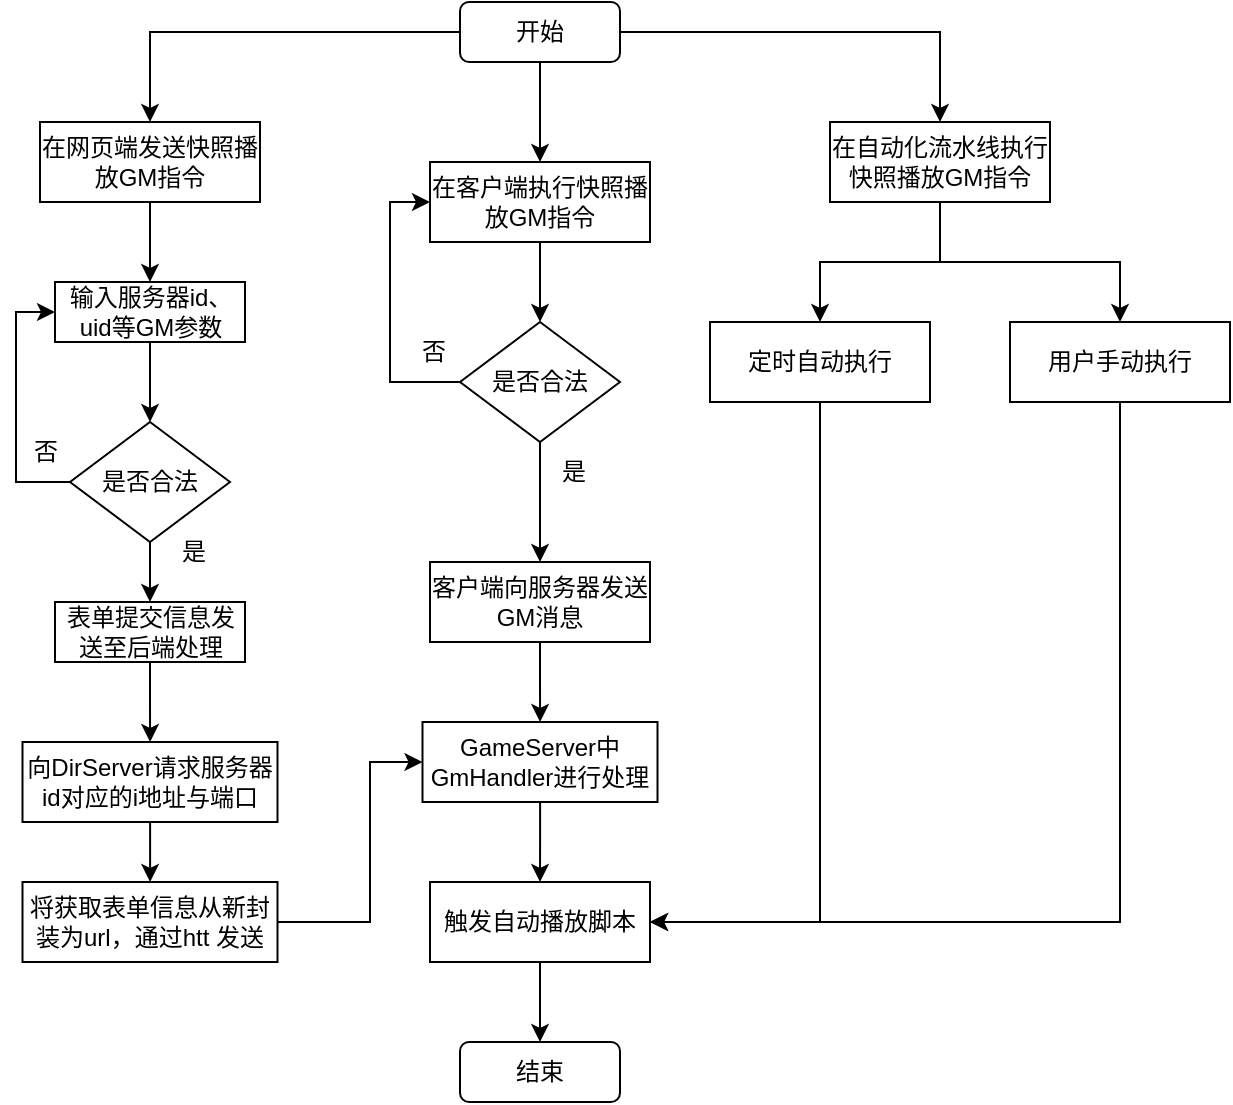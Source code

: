 <mxfile version="20.8.20" type="github">
  <diagram name="第 1 页" id="xmbw7qQmN4ud8pM5Gb9d">
    <mxGraphModel dx="989" dy="549" grid="1" gridSize="10" guides="1" tooltips="1" connect="1" arrows="1" fold="1" page="1" pageScale="1" pageWidth="827" pageHeight="1169" math="0" shadow="0">
      <root>
        <mxCell id="0" />
        <mxCell id="1" parent="0" />
        <mxCell id="zITz0jIqfDhIaU5DNYhB-19" style="edgeStyle=orthogonalEdgeStyle;rounded=0;orthogonalLoop=1;jettySize=auto;html=1;entryX=0.5;entryY=0;entryDx=0;entryDy=0;" edge="1" parent="1" source="zITz0jIqfDhIaU5DNYhB-1" target="zITz0jIqfDhIaU5DNYhB-3">
          <mxGeometry relative="1" as="geometry" />
        </mxCell>
        <mxCell id="zITz0jIqfDhIaU5DNYhB-20" style="edgeStyle=orthogonalEdgeStyle;rounded=0;orthogonalLoop=1;jettySize=auto;html=1;" edge="1" parent="1" source="zITz0jIqfDhIaU5DNYhB-1" target="zITz0jIqfDhIaU5DNYhB-2">
          <mxGeometry relative="1" as="geometry" />
        </mxCell>
        <mxCell id="zITz0jIqfDhIaU5DNYhB-21" style="edgeStyle=orthogonalEdgeStyle;rounded=0;orthogonalLoop=1;jettySize=auto;html=1;" edge="1" parent="1" source="zITz0jIqfDhIaU5DNYhB-1" target="zITz0jIqfDhIaU5DNYhB-4">
          <mxGeometry relative="1" as="geometry" />
        </mxCell>
        <mxCell id="zITz0jIqfDhIaU5DNYhB-1" value="开始" style="rounded=1;whiteSpace=wrap;html=1;fontSize=12;glass=0;strokeWidth=1;shadow=0;" vertex="1" parent="1">
          <mxGeometry x="325" y="30" width="80" height="30" as="geometry" />
        </mxCell>
        <mxCell id="zITz0jIqfDhIaU5DNYhB-27" style="edgeStyle=orthogonalEdgeStyle;rounded=0;orthogonalLoop=1;jettySize=auto;html=1;entryX=0.5;entryY=0;entryDx=0;entryDy=0;" edge="1" parent="1" source="zITz0jIqfDhIaU5DNYhB-2" target="zITz0jIqfDhIaU5DNYhB-5">
          <mxGeometry relative="1" as="geometry" />
        </mxCell>
        <mxCell id="zITz0jIqfDhIaU5DNYhB-2" value="在网页端发送快照播放GM指令" style="rounded=0;whiteSpace=wrap;html=1;" vertex="1" parent="1">
          <mxGeometry x="115" y="90" width="110" height="40" as="geometry" />
        </mxCell>
        <mxCell id="zITz0jIqfDhIaU5DNYhB-24" style="edgeStyle=orthogonalEdgeStyle;rounded=0;orthogonalLoop=1;jettySize=auto;html=1;" edge="1" parent="1" source="zITz0jIqfDhIaU5DNYhB-3" target="zITz0jIqfDhIaU5DNYhB-14">
          <mxGeometry relative="1" as="geometry" />
        </mxCell>
        <mxCell id="zITz0jIqfDhIaU5DNYhB-3" value="在客户端执行快照播放GM指令" style="rounded=0;whiteSpace=wrap;html=1;" vertex="1" parent="1">
          <mxGeometry x="310" y="110" width="110" height="40" as="geometry" />
        </mxCell>
        <mxCell id="zITz0jIqfDhIaU5DNYhB-22" style="edgeStyle=orthogonalEdgeStyle;rounded=0;orthogonalLoop=1;jettySize=auto;html=1;" edge="1" parent="1" source="zITz0jIqfDhIaU5DNYhB-4" target="zITz0jIqfDhIaU5DNYhB-15">
          <mxGeometry relative="1" as="geometry" />
        </mxCell>
        <mxCell id="zITz0jIqfDhIaU5DNYhB-23" style="edgeStyle=orthogonalEdgeStyle;rounded=0;orthogonalLoop=1;jettySize=auto;html=1;entryX=0.5;entryY=0;entryDx=0;entryDy=0;" edge="1" parent="1" source="zITz0jIqfDhIaU5DNYhB-4" target="zITz0jIqfDhIaU5DNYhB-16">
          <mxGeometry relative="1" as="geometry" />
        </mxCell>
        <mxCell id="zITz0jIqfDhIaU5DNYhB-4" value="在自动化流水线执行快照播放GM指令" style="rounded=0;whiteSpace=wrap;html=1;" vertex="1" parent="1">
          <mxGeometry x="510" y="90" width="110" height="40" as="geometry" />
        </mxCell>
        <mxCell id="zITz0jIqfDhIaU5DNYhB-28" style="edgeStyle=orthogonalEdgeStyle;rounded=0;orthogonalLoop=1;jettySize=auto;html=1;" edge="1" parent="1" source="zITz0jIqfDhIaU5DNYhB-5" target="zITz0jIqfDhIaU5DNYhB-6">
          <mxGeometry relative="1" as="geometry" />
        </mxCell>
        <mxCell id="zITz0jIqfDhIaU5DNYhB-5" value="输入服务器id、uid等GM参数" style="rounded=0;whiteSpace=wrap;html=1;" vertex="1" parent="1">
          <mxGeometry x="122.5" y="170" width="95" height="30" as="geometry" />
        </mxCell>
        <mxCell id="zITz0jIqfDhIaU5DNYhB-29" style="edgeStyle=orthogonalEdgeStyle;rounded=0;orthogonalLoop=1;jettySize=auto;html=1;" edge="1" parent="1" source="zITz0jIqfDhIaU5DNYhB-6" target="zITz0jIqfDhIaU5DNYhB-8">
          <mxGeometry relative="1" as="geometry" />
        </mxCell>
        <mxCell id="zITz0jIqfDhIaU5DNYhB-30" style="edgeStyle=orthogonalEdgeStyle;rounded=0;orthogonalLoop=1;jettySize=auto;html=1;entryX=0;entryY=0.5;entryDx=0;entryDy=0;" edge="1" parent="1" source="zITz0jIqfDhIaU5DNYhB-6" target="zITz0jIqfDhIaU5DNYhB-5">
          <mxGeometry relative="1" as="geometry">
            <Array as="points">
              <mxPoint x="103" y="270" />
              <mxPoint x="103" y="185" />
            </Array>
          </mxGeometry>
        </mxCell>
        <mxCell id="zITz0jIqfDhIaU5DNYhB-6" value="是否合法" style="rhombus;whiteSpace=wrap;html=1;" vertex="1" parent="1">
          <mxGeometry x="130" y="240" width="80" height="60" as="geometry" />
        </mxCell>
        <mxCell id="zITz0jIqfDhIaU5DNYhB-31" style="edgeStyle=orthogonalEdgeStyle;rounded=0;orthogonalLoop=1;jettySize=auto;html=1;" edge="1" parent="1" source="zITz0jIqfDhIaU5DNYhB-8" target="zITz0jIqfDhIaU5DNYhB-9">
          <mxGeometry relative="1" as="geometry" />
        </mxCell>
        <mxCell id="zITz0jIqfDhIaU5DNYhB-8" value="表单提交信息发送至后端处理" style="rounded=0;whiteSpace=wrap;html=1;" vertex="1" parent="1">
          <mxGeometry x="122.5" y="330" width="95" height="30" as="geometry" />
        </mxCell>
        <mxCell id="zITz0jIqfDhIaU5DNYhB-32" style="edgeStyle=orthogonalEdgeStyle;rounded=0;orthogonalLoop=1;jettySize=auto;html=1;" edge="1" parent="1" source="zITz0jIqfDhIaU5DNYhB-9" target="zITz0jIqfDhIaU5DNYhB-10">
          <mxGeometry relative="1" as="geometry" />
        </mxCell>
        <mxCell id="zITz0jIqfDhIaU5DNYhB-9" value="向DirServer请求服务器id对应的i地址与端口" style="rounded=0;whiteSpace=wrap;html=1;" vertex="1" parent="1">
          <mxGeometry x="106.25" y="400" width="127.5" height="40" as="geometry" />
        </mxCell>
        <mxCell id="zITz0jIqfDhIaU5DNYhB-33" style="edgeStyle=orthogonalEdgeStyle;rounded=0;orthogonalLoop=1;jettySize=auto;html=1;" edge="1" parent="1" source="zITz0jIqfDhIaU5DNYhB-10" target="zITz0jIqfDhIaU5DNYhB-12">
          <mxGeometry relative="1" as="geometry">
            <Array as="points">
              <mxPoint x="280" y="490" />
              <mxPoint x="280" y="410" />
            </Array>
          </mxGeometry>
        </mxCell>
        <mxCell id="zITz0jIqfDhIaU5DNYhB-10" value="将获取表单信息从新封装为url，通过htt 发送" style="rounded=0;whiteSpace=wrap;html=1;" vertex="1" parent="1">
          <mxGeometry x="106.25" y="470" width="127.5" height="40" as="geometry" />
        </mxCell>
        <mxCell id="zITz0jIqfDhIaU5DNYhB-34" style="edgeStyle=orthogonalEdgeStyle;rounded=0;orthogonalLoop=1;jettySize=auto;html=1;entryX=0.5;entryY=0;entryDx=0;entryDy=0;" edge="1" parent="1" source="zITz0jIqfDhIaU5DNYhB-12" target="zITz0jIqfDhIaU5DNYhB-17">
          <mxGeometry relative="1" as="geometry" />
        </mxCell>
        <mxCell id="zITz0jIqfDhIaU5DNYhB-12" value="GameServer中GmHandler进行处理" style="rounded=0;whiteSpace=wrap;html=1;" vertex="1" parent="1">
          <mxGeometry x="306.25" y="390" width="117.5" height="40" as="geometry" />
        </mxCell>
        <mxCell id="zITz0jIqfDhIaU5DNYhB-36" style="edgeStyle=orthogonalEdgeStyle;rounded=0;orthogonalLoop=1;jettySize=auto;html=1;exitX=0.5;exitY=1;exitDx=0;exitDy=0;" edge="1" parent="1" source="zITz0jIqfDhIaU5DNYhB-13" target="zITz0jIqfDhIaU5DNYhB-12">
          <mxGeometry relative="1" as="geometry" />
        </mxCell>
        <mxCell id="zITz0jIqfDhIaU5DNYhB-13" value="客户端向服务器发送GM消息" style="rounded=0;whiteSpace=wrap;html=1;" vertex="1" parent="1">
          <mxGeometry x="310" y="310" width="110" height="40" as="geometry" />
        </mxCell>
        <mxCell id="zITz0jIqfDhIaU5DNYhB-25" style="edgeStyle=orthogonalEdgeStyle;rounded=0;orthogonalLoop=1;jettySize=auto;html=1;entryX=0;entryY=0.5;entryDx=0;entryDy=0;" edge="1" parent="1" source="zITz0jIqfDhIaU5DNYhB-14" target="zITz0jIqfDhIaU5DNYhB-3">
          <mxGeometry relative="1" as="geometry">
            <Array as="points">
              <mxPoint x="290" y="220" />
              <mxPoint x="290" y="130" />
            </Array>
          </mxGeometry>
        </mxCell>
        <mxCell id="zITz0jIqfDhIaU5DNYhB-26" style="edgeStyle=orthogonalEdgeStyle;rounded=0;orthogonalLoop=1;jettySize=auto;html=1;entryX=0.5;entryY=0;entryDx=0;entryDy=0;" edge="1" parent="1" source="zITz0jIqfDhIaU5DNYhB-14" target="zITz0jIqfDhIaU5DNYhB-13">
          <mxGeometry relative="1" as="geometry" />
        </mxCell>
        <mxCell id="zITz0jIqfDhIaU5DNYhB-14" value="是否合法" style="rhombus;whiteSpace=wrap;html=1;" vertex="1" parent="1">
          <mxGeometry x="325" y="190" width="80" height="60" as="geometry" />
        </mxCell>
        <mxCell id="zITz0jIqfDhIaU5DNYhB-37" style="edgeStyle=orthogonalEdgeStyle;rounded=0;orthogonalLoop=1;jettySize=auto;html=1;entryX=1;entryY=0.5;entryDx=0;entryDy=0;" edge="1" parent="1" source="zITz0jIqfDhIaU5DNYhB-15" target="zITz0jIqfDhIaU5DNYhB-17">
          <mxGeometry relative="1" as="geometry">
            <Array as="points">
              <mxPoint x="505" y="490" />
            </Array>
          </mxGeometry>
        </mxCell>
        <mxCell id="zITz0jIqfDhIaU5DNYhB-15" value="定时自动执行" style="rounded=0;whiteSpace=wrap;html=1;" vertex="1" parent="1">
          <mxGeometry x="450" y="190" width="110" height="40" as="geometry" />
        </mxCell>
        <mxCell id="zITz0jIqfDhIaU5DNYhB-38" style="edgeStyle=orthogonalEdgeStyle;rounded=0;orthogonalLoop=1;jettySize=auto;html=1;entryX=1;entryY=0.5;entryDx=0;entryDy=0;" edge="1" parent="1" source="zITz0jIqfDhIaU5DNYhB-16" target="zITz0jIqfDhIaU5DNYhB-17">
          <mxGeometry relative="1" as="geometry">
            <Array as="points">
              <mxPoint x="655" y="490" />
            </Array>
          </mxGeometry>
        </mxCell>
        <mxCell id="zITz0jIqfDhIaU5DNYhB-16" value="用户手动执行" style="rounded=0;whiteSpace=wrap;html=1;" vertex="1" parent="1">
          <mxGeometry x="600" y="190" width="110" height="40" as="geometry" />
        </mxCell>
        <mxCell id="zITz0jIqfDhIaU5DNYhB-35" style="edgeStyle=orthogonalEdgeStyle;rounded=0;orthogonalLoop=1;jettySize=auto;html=1;entryX=0.5;entryY=0;entryDx=0;entryDy=0;" edge="1" parent="1" source="zITz0jIqfDhIaU5DNYhB-17" target="zITz0jIqfDhIaU5DNYhB-18">
          <mxGeometry relative="1" as="geometry" />
        </mxCell>
        <mxCell id="zITz0jIqfDhIaU5DNYhB-17" value="触发自动播放脚本" style="rounded=0;whiteSpace=wrap;html=1;" vertex="1" parent="1">
          <mxGeometry x="310" y="470" width="110" height="40" as="geometry" />
        </mxCell>
        <mxCell id="zITz0jIqfDhIaU5DNYhB-18" value="结束" style="rounded=1;whiteSpace=wrap;html=1;fontSize=12;glass=0;strokeWidth=1;shadow=0;" vertex="1" parent="1">
          <mxGeometry x="325" y="550" width="80" height="30" as="geometry" />
        </mxCell>
        <mxCell id="zITz0jIqfDhIaU5DNYhB-39" value="是" style="text;strokeColor=none;fillColor=none;align=left;verticalAlign=middle;spacingLeft=4;spacingRight=4;overflow=hidden;points=[[0,0.5],[1,0.5]];portConstraint=eastwest;rotatable=0;whiteSpace=wrap;html=1;" vertex="1" parent="1">
          <mxGeometry x="180" y="290" width="80" height="30" as="geometry" />
        </mxCell>
        <mxCell id="zITz0jIqfDhIaU5DNYhB-40" value="是" style="text;strokeColor=none;fillColor=none;align=left;verticalAlign=middle;spacingLeft=4;spacingRight=4;overflow=hidden;points=[[0,0.5],[1,0.5]];portConstraint=eastwest;rotatable=0;whiteSpace=wrap;html=1;" vertex="1" parent="1">
          <mxGeometry x="370" y="250" width="80" height="30" as="geometry" />
        </mxCell>
        <mxCell id="zITz0jIqfDhIaU5DNYhB-41" value="否" style="text;strokeColor=none;fillColor=none;align=left;verticalAlign=middle;spacingLeft=4;spacingRight=4;overflow=hidden;points=[[0,0.5],[1,0.5]];portConstraint=eastwest;rotatable=0;whiteSpace=wrap;html=1;" vertex="1" parent="1">
          <mxGeometry x="106.25" y="240" width="80" height="30" as="geometry" />
        </mxCell>
        <mxCell id="zITz0jIqfDhIaU5DNYhB-42" value="否" style="text;strokeColor=none;fillColor=none;align=left;verticalAlign=middle;spacingLeft=4;spacingRight=4;overflow=hidden;points=[[0,0.5],[1,0.5]];portConstraint=eastwest;rotatable=0;whiteSpace=wrap;html=1;" vertex="1" parent="1">
          <mxGeometry x="300" y="190" width="80" height="30" as="geometry" />
        </mxCell>
      </root>
    </mxGraphModel>
  </diagram>
</mxfile>
